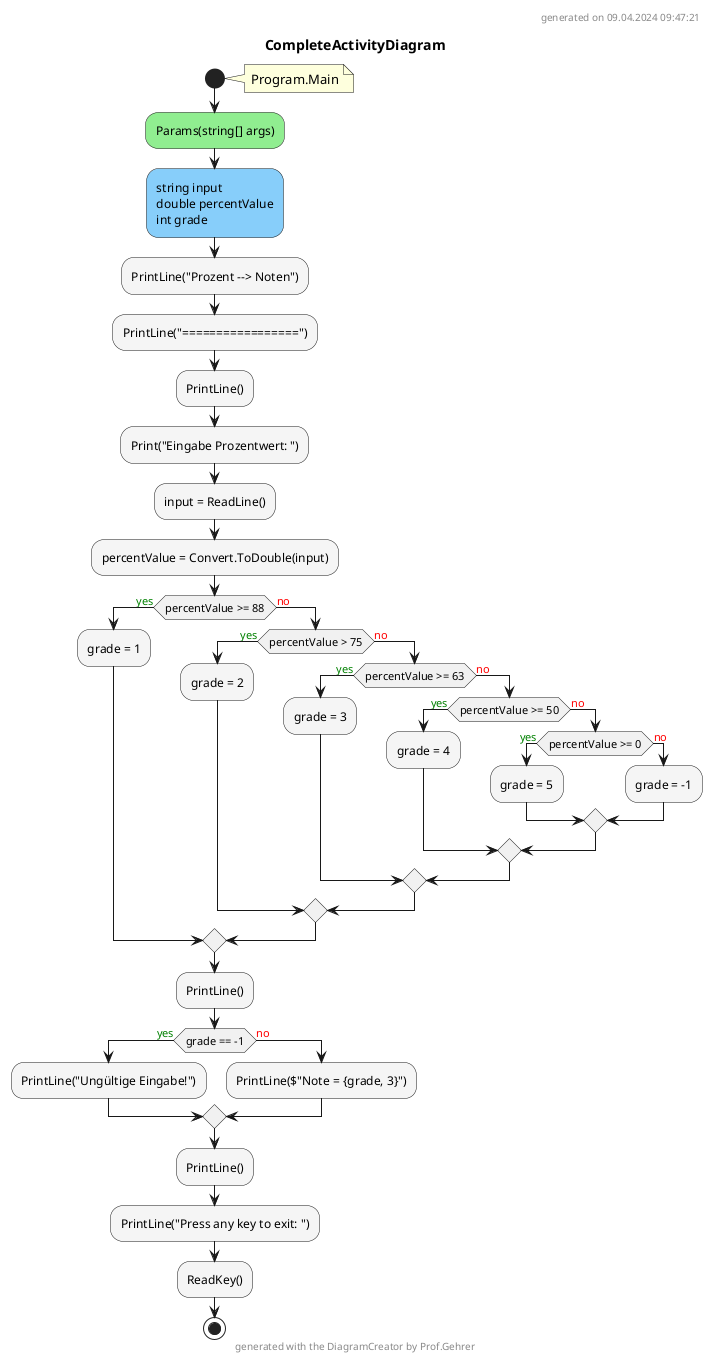 @startuml CompleteActivityDiagram
header
generated on 09.04.2024 09:47:21
end header
title CompleteActivityDiagram
start
note right:  Program.Main
#LightGreen:Params(string[] args);
#LightSkyBlue:string input\ndouble percentValue\nint grade;
#WhiteSmoke:PrintLine("Prozent --> Noten");
#WhiteSmoke:PrintLine("=================");
#WhiteSmoke:PrintLine();
#WhiteSmoke:Print("Eingabe Prozentwert: ");
#WhiteSmoke:input = ReadLine();
#WhiteSmoke:percentValue = Convert.ToDouble(input);
if (percentValue >= 88) then (<color:green>yes)
        #WhiteSmoke:grade = 1;
    else (<color:red>no)
        if (percentValue > 75) then (<color:green>yes)
                #WhiteSmoke:grade = 2;
            else (<color:red>no)
                if (percentValue >= 63) then (<color:green>yes)
                        #WhiteSmoke:grade = 3;
                    else (<color:red>no)
                        if (percentValue >= 50) then (<color:green>yes)
                                #WhiteSmoke:grade = 4;
                            else (<color:red>no)
                                if (percentValue >= 0) then (<color:green>yes)
                                        #WhiteSmoke:grade = 5;
                                    else (<color:red>no)
                                            #WhiteSmoke:grade = -1;
                                endif
                        endif
                endif
        endif
endif
#WhiteSmoke:PrintLine();
if (grade == -1) then (<color:green>yes)
        #WhiteSmoke:PrintLine("Ungültige Eingabe!");
    else (<color:red>no)
            #WhiteSmoke:PrintLine($"Note = {grade, 3}");
endif
#WhiteSmoke:PrintLine();
#WhiteSmoke:PrintLine("Press any key to exit: ");
#WhiteSmoke:ReadKey();
stop
footer
generated with the DiagramCreator by Prof.Gehrer
end footer
@enduml
